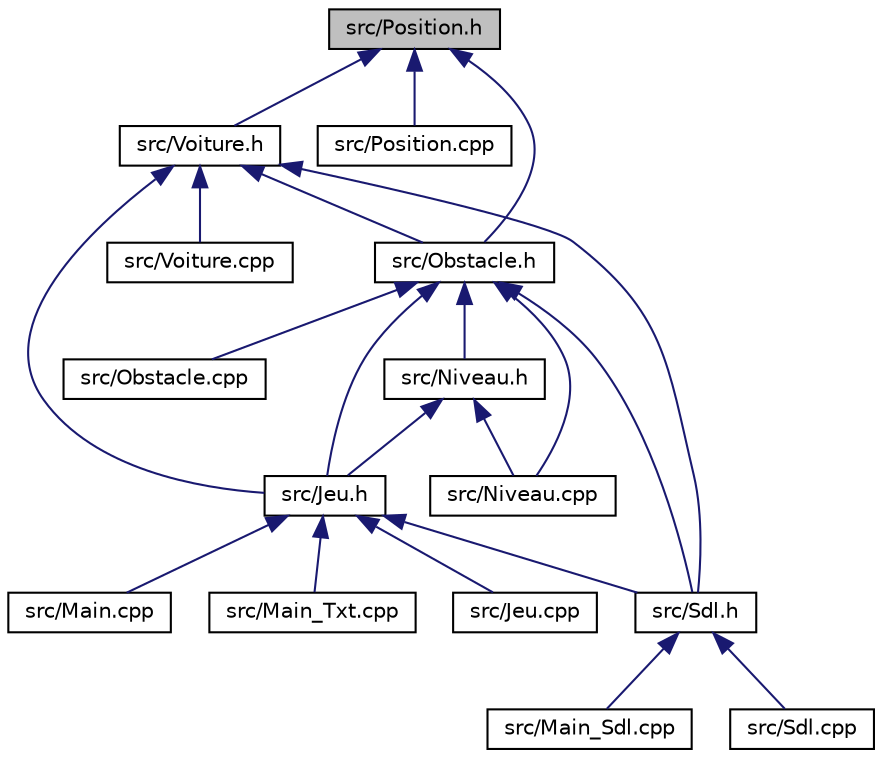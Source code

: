 digraph "src/Position.h"
{
 // LATEX_PDF_SIZE
  edge [fontname="Helvetica",fontsize="10",labelfontname="Helvetica",labelfontsize="10"];
  node [fontname="Helvetica",fontsize="10",shape=record];
  Node1 [label="src/Position.h",height=0.2,width=0.4,color="black", fillcolor="grey75", style="filled", fontcolor="black",tooltip="Ce fichier contient l'entête de la classe Position."];
  Node1 -> Node2 [dir="back",color="midnightblue",fontsize="10",style="solid",fontname="Helvetica"];
  Node2 [label="src/Obstacle.h",height=0.2,width=0.4,color="black", fillcolor="white", style="filled",URL="$Obstacle_8h.html",tooltip="ce fichier contient l'entête de la classe Obstacle"];
  Node2 -> Node3 [dir="back",color="midnightblue",fontsize="10",style="solid",fontname="Helvetica"];
  Node3 [label="src/Jeu.h",height=0.2,width=0.4,color="black", fillcolor="white", style="filled",URL="$Jeu_8h.html",tooltip="Ce fichier contient l'entête de la classe Jeu."];
  Node3 -> Node4 [dir="back",color="midnightblue",fontsize="10",style="solid",fontname="Helvetica"];
  Node4 [label="src/Jeu.cpp",height=0.2,width=0.4,color="black", fillcolor="white", style="filled",URL="$Jeu_8cpp.html",tooltip=" "];
  Node3 -> Node5 [dir="back",color="midnightblue",fontsize="10",style="solid",fontname="Helvetica"];
  Node5 [label="src/Main.cpp",height=0.2,width=0.4,color="black", fillcolor="white", style="filled",URL="$Main_8cpp.html",tooltip=" "];
  Node3 -> Node6 [dir="back",color="midnightblue",fontsize="10",style="solid",fontname="Helvetica"];
  Node6 [label="src/Main_Txt.cpp",height=0.2,width=0.4,color="black", fillcolor="white", style="filled",URL="$Main__Txt_8cpp.html",tooltip=" "];
  Node3 -> Node7 [dir="back",color="midnightblue",fontsize="10",style="solid",fontname="Helvetica"];
  Node7 [label="src/Sdl.h",height=0.2,width=0.4,color="black", fillcolor="white", style="filled",URL="$Sdl_8h.html",tooltip="Ce fichier contient l'entête de la classe Jeu."];
  Node7 -> Node8 [dir="back",color="midnightblue",fontsize="10",style="solid",fontname="Helvetica"];
  Node8 [label="src/Main_Sdl.cpp",height=0.2,width=0.4,color="black", fillcolor="white", style="filled",URL="$Main__Sdl_8cpp.html",tooltip=" "];
  Node7 -> Node9 [dir="back",color="midnightblue",fontsize="10",style="solid",fontname="Helvetica"];
  Node9 [label="src/Sdl.cpp",height=0.2,width=0.4,color="black", fillcolor="white", style="filled",URL="$Sdl_8cpp.html",tooltip=" "];
  Node2 -> Node10 [dir="back",color="midnightblue",fontsize="10",style="solid",fontname="Helvetica"];
  Node10 [label="src/Niveau.cpp",height=0.2,width=0.4,color="black", fillcolor="white", style="filled",URL="$Niveau_8cpp.html",tooltip=" "];
  Node2 -> Node11 [dir="back",color="midnightblue",fontsize="10",style="solid",fontname="Helvetica"];
  Node11 [label="src/Niveau.h",height=0.2,width=0.4,color="black", fillcolor="white", style="filled",URL="$Niveau_8h.html",tooltip="Ce fichier contient l'entête de la classe Niveau."];
  Node11 -> Node3 [dir="back",color="midnightblue",fontsize="10",style="solid",fontname="Helvetica"];
  Node11 -> Node10 [dir="back",color="midnightblue",fontsize="10",style="solid",fontname="Helvetica"];
  Node2 -> Node12 [dir="back",color="midnightblue",fontsize="10",style="solid",fontname="Helvetica"];
  Node12 [label="src/Obstacle.cpp",height=0.2,width=0.4,color="black", fillcolor="white", style="filled",URL="$Obstacle_8cpp.html",tooltip=" "];
  Node2 -> Node7 [dir="back",color="midnightblue",fontsize="10",style="solid",fontname="Helvetica"];
  Node1 -> Node13 [dir="back",color="midnightblue",fontsize="10",style="solid",fontname="Helvetica"];
  Node13 [label="src/Position.cpp",height=0.2,width=0.4,color="black", fillcolor="white", style="filled",URL="$Position_8cpp.html",tooltip=" "];
  Node1 -> Node14 [dir="back",color="midnightblue",fontsize="10",style="solid",fontname="Helvetica"];
  Node14 [label="src/Voiture.h",height=0.2,width=0.4,color="black", fillcolor="white", style="filled",URL="$Voiture_8h.html",tooltip="Ce fichier contient l'entête de la classe Voiture."];
  Node14 -> Node3 [dir="back",color="midnightblue",fontsize="10",style="solid",fontname="Helvetica"];
  Node14 -> Node2 [dir="back",color="midnightblue",fontsize="10",style="solid",fontname="Helvetica"];
  Node14 -> Node7 [dir="back",color="midnightblue",fontsize="10",style="solid",fontname="Helvetica"];
  Node14 -> Node15 [dir="back",color="midnightblue",fontsize="10",style="solid",fontname="Helvetica"];
  Node15 [label="src/Voiture.cpp",height=0.2,width=0.4,color="black", fillcolor="white", style="filled",URL="$Voiture_8cpp.html",tooltip=" "];
}
